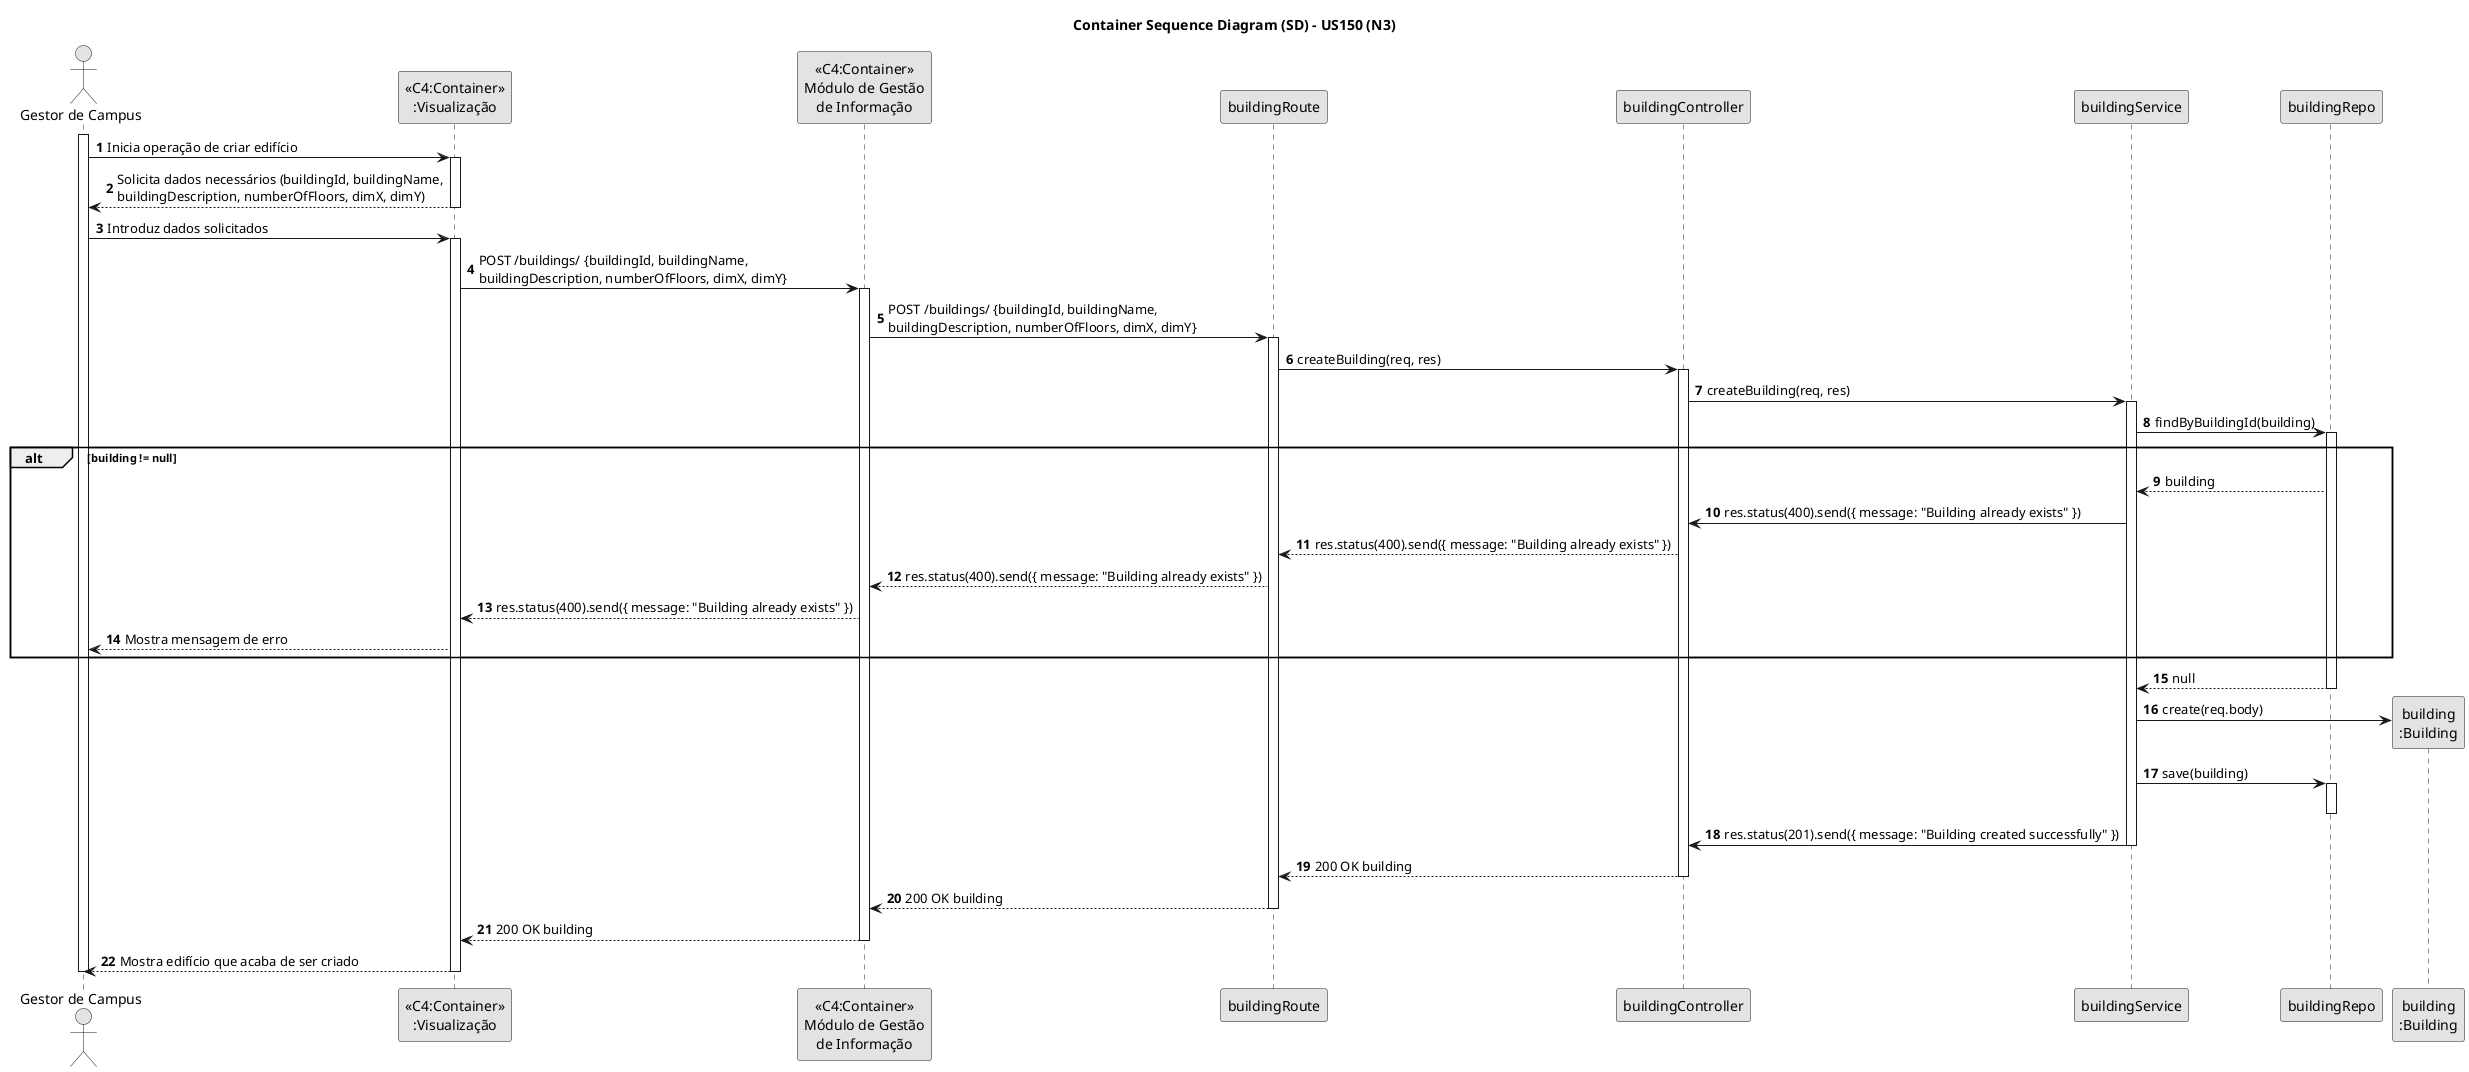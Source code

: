 @startuml
skinparam monochrome true
skinparam packageStyle rectangle
skinparam shadowing false

title Container Sequence Diagram (SD) - US150 (N3)

autonumber

actor "Gestor de Campus"

activate "Gestor de Campus"
"Gestor de Campus" -> "<<C4:Container>>\n:Visualização": Inicia operação de criar edifício
activate "<<C4:Container>>\n:Visualização"
"<<C4:Container>>\n:Visualização" --> "Gestor de Campus": Solicita dados necessários (buildingId, buildingName,\nbuildingDescription, numberOfFloors, dimX, dimY)
deactivate "<<C4:Container>>\n:Visualização"

"Gestor de Campus" -> "<<C4:Container>>\n:Visualização": Introduz dados solicitados
activate "<<C4:Container>>\n:Visualização"
"<<C4:Container>>\n:Visualização" -> "<<C4:Container>>\nMódulo de Gestão\nde Informação": POST /buildings/ {buildingId, buildingName,\nbuildingDescription, numberOfFloors, dimX, dimY}

activate "<<C4:Container>>\nMódulo de Gestão\nde Informação"
"<<C4:Container>>\nMódulo de Gestão\nde Informação" -> buildingRoute: POST /buildings/ {buildingId, buildingName,\nbuildingDescription, numberOfFloors, dimX, dimY}
activate buildingRoute
buildingRoute -> buildingController: createBuilding(req, res)
activate buildingController
buildingController -> buildingService: createBuilding(req, res)
activate buildingService
buildingService -> buildingRepo: findByBuildingId(building)
activate buildingRepo
alt building != null
buildingRepo --> buildingService: building
buildingService -> buildingController: res.status(400).send({ message: "Building already exists" })
buildingController --> buildingRoute: res.status(400).send({ message: "Building already exists" })
buildingRoute --> "<<C4:Container>>\nMódulo de Gestão\nde Informação": res.status(400).send({ message: "Building already exists" })
"<<C4:Container>>\nMódulo de Gestão\nde Informação" --> "<<C4:Container>>\n:Visualização": res.status(400).send({ message: "Building already exists" })
"<<C4:Container>>\n:Visualização" --> "Gestor de Campus": Mostra mensagem de erro

end
buildingRepo --> buildingService: null
deactivate buildingRepo
buildingService -> "building\n:Building"**: create(req.body)
buildingService -> buildingRepo: save(building)
activate buildingRepo
deactivate buildingRepo
buildingService -> buildingController: res.status(201).send({ message: "Building created successfully" })
deactivate buildingService
buildingController --> buildingRoute : 200 OK building
deactivate buildingController
buildingRoute --> "<<C4:Container>>\nMódulo de Gestão\nde Informação" : 200 OK building
deactivate buildingRoute
"<<C4:Container>>\nMódulo de Gestão\nde Informação" --> "<<C4:Container>>\n:Visualização": 200 OK building
deactivate "<<C4:Container>>\nMódulo de Gestão\nde Informação"
"Gestor de Campus" <-- "<<C4:Container>>\n:Visualização": Mostra edifício que acaba de ser criado
deactivate "<<C4:Container>>\n:Visualização"
deactivate "Gestor de Campus"


@enduml